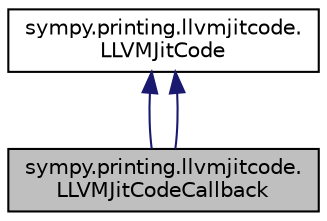 digraph "sympy.printing.llvmjitcode.LLVMJitCodeCallback"
{
 // LATEX_PDF_SIZE
  edge [fontname="Helvetica",fontsize="10",labelfontname="Helvetica",labelfontsize="10"];
  node [fontname="Helvetica",fontsize="10",shape=record];
  Node1 [label="sympy.printing.llvmjitcode.\lLLVMJitCodeCallback",height=0.2,width=0.4,color="black", fillcolor="grey75", style="filled", fontcolor="black",tooltip=" "];
  Node2 -> Node1 [dir="back",color="midnightblue",fontsize="10",style="solid",fontname="Helvetica"];
  Node2 [label="sympy.printing.llvmjitcode.\lLLVMJitCode",height=0.2,width=0.4,color="black", fillcolor="white", style="filled",URL="$classsympy_1_1printing_1_1llvmjitcode_1_1LLVMJitCode.html",tooltip=" "];
  Node2 -> Node1 [dir="back",color="midnightblue",fontsize="10",style="solid",fontname="Helvetica"];
}
